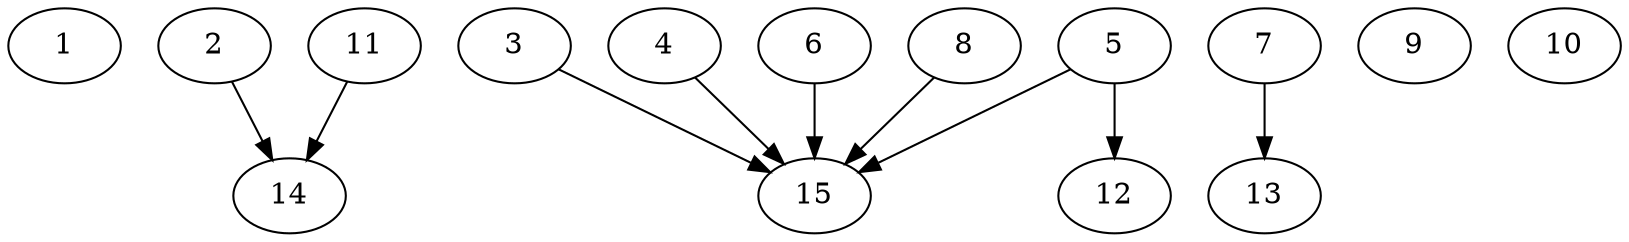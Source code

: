 // DAG automatically generated by daggen at Thu Oct  3 13:59:26 2019
// ./daggen --dot -n 15 --ccr 0.3 --fat 0.9 --regular 0.7 --density 0.5 --mindata 5242880 --maxdata 52428800 
digraph G {
  1 [size="115019093", alpha="0.03", expect_size="34505728"] 
  2 [size="171550720", alpha="0.01", expect_size="51465216"] 
  2 -> 14 [size ="51465216"]
  3 [size="164123307", alpha="0.18", expect_size="49236992"] 
  3 -> 15 [size ="49236992"]
  4 [size="133908480", alpha="0.18", expect_size="40172544"] 
  4 -> 15 [size ="40172544"]
  5 [size="101502293", alpha="0.17", expect_size="30450688"] 
  5 -> 12 [size ="30450688"]
  5 -> 15 [size ="30450688"]
  6 [size="146537813", alpha="0.02", expect_size="43961344"] 
  6 -> 15 [size ="43961344"]
  7 [size="100491947", alpha="0.12", expect_size="30147584"] 
  7 -> 13 [size ="30147584"]
  8 [size="25439573", alpha="0.04", expect_size="7631872"] 
  8 -> 15 [size ="7631872"]
  9 [size="149992107", alpha="0.10", expect_size="44997632"] 
  10 [size="128010240", alpha="0.02", expect_size="38403072"] 
  11 [size="93692587", alpha="0.12", expect_size="28107776"] 
  11 -> 14 [size ="28107776"]
  12 [size="119517867", alpha="0.04", expect_size="35855360"] 
  13 [size="127023787", alpha="0.14", expect_size="38107136"] 
  14 [size="108694187", alpha="0.07", expect_size="32608256"] 
  15 [size="96194560", alpha="0.04", expect_size="28858368"] 
}
